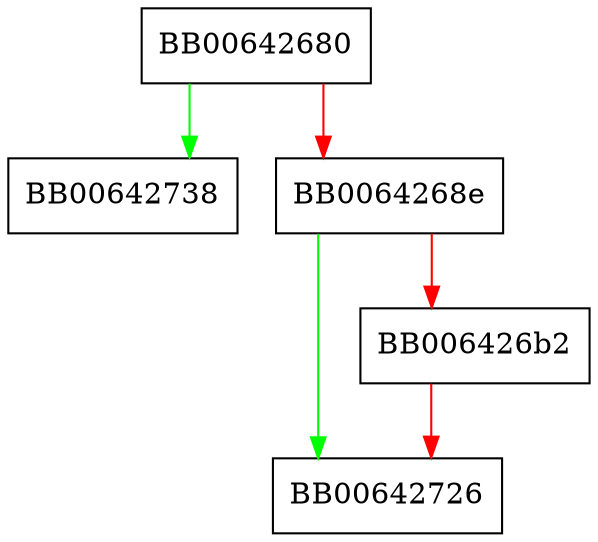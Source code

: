 digraph ossl_sha3_final {
  node [shape="box"];
  graph [splines=ortho];
  BB00642680 -> BB00642738 [color="green"];
  BB00642680 -> BB0064268e [color="red"];
  BB0064268e -> BB00642726 [color="green"];
  BB0064268e -> BB006426b2 [color="red"];
  BB006426b2 -> BB00642726 [color="red"];
}